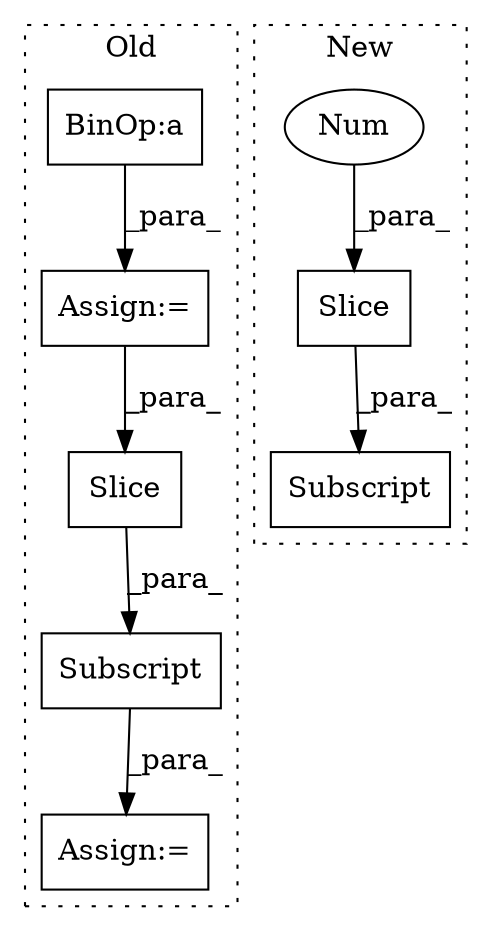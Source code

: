 digraph G {
subgraph cluster0 {
1 [label="Slice" a="80" s="2002" l="5" shape="box"];
5 [label="Subscript" a="63" s="1994,0" l="15,0" shape="box"];
6 [label="Assign:=" a="68" s="1991" l="3" shape="box"];
7 [label="BinOp:a" a="82" s="1859" l="3" shape="box"];
8 [label="Assign:=" a="68" s="1844" l="3" shape="box"];
label = "Old";
style="dotted";
}
subgraph cluster1 {
2 [label="Slice" a="80" s="1932" l="3" shape="box"];
3 [label="Num" a="76" s="1933" l="2" shape="ellipse"];
4 [label="Subscript" a="63" s="1925,0" l="11,0" shape="box"];
label = "New";
style="dotted";
}
1 -> 5 [label="_para_"];
2 -> 4 [label="_para_"];
3 -> 2 [label="_para_"];
5 -> 6 [label="_para_"];
7 -> 8 [label="_para_"];
8 -> 1 [label="_para_"];
}